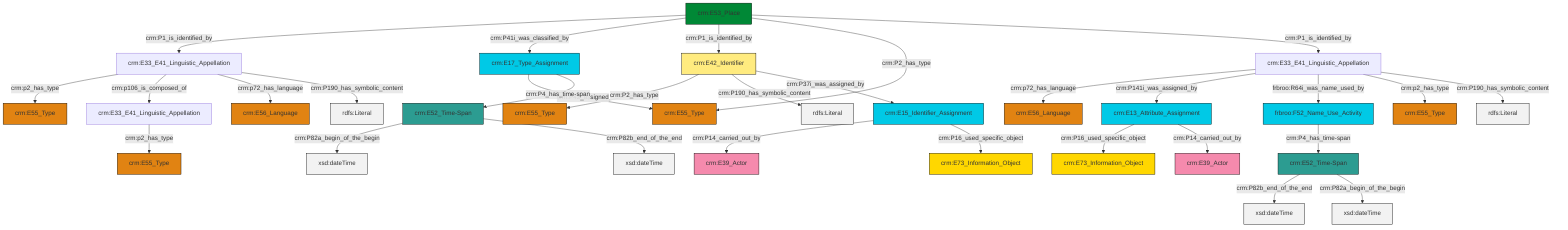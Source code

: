 graph TD
classDef Literal fill:#f2f2f2,stroke:#000000;
classDef CRM_Entity fill:#FFFFFF,stroke:#000000;
classDef Temporal_Entity fill:#00C9E6, stroke:#000000;
classDef Type fill:#E18312, stroke:#000000;
classDef Time-Span fill:#2C9C91, stroke:#000000;
classDef Appellation fill:#FFEB7F, stroke:#000000;
classDef Place fill:#008836, stroke:#000000;
classDef Persistent_Item fill:#B266B2, stroke:#000000;
classDef Conceptual_Object fill:#FFD700, stroke:#000000;
classDef Physical_Thing fill:#D2B48C, stroke:#000000;
classDef Actor fill:#f58aad, stroke:#000000;
classDef PC_Classes fill:#4ce600, stroke:#000000;
classDef Multi fill:#cccccc,stroke:#000000;

0["frbroo:F52_Name_Use_Activity"]:::Temporal_Entity -->|crm:P4_has_time-span| 1["crm:E52_Time-Span"]:::Time-Span
2["crm:E13_Attribute_Assignment"]:::Temporal_Entity -->|crm:P16_used_specific_object| 3["crm:E73_Information_Object"]:::Conceptual_Object
4["crm:E15_Identifier_Assignment"]:::Temporal_Entity -->|crm:P14_carried_out_by| 5["crm:E39_Actor"]:::Actor
7["crm:E33_E41_Linguistic_Appellation"]:::Default -->|crm:p72_has_language| 8["crm:E56_Language"]:::Type
9["crm:E53_Place"]:::Place -->|crm:P1_is_identified_by| 10["crm:E33_E41_Linguistic_Appellation"]:::Default
15["crm:E52_Time-Span"]:::Time-Span -->|crm:P82a_begin_of_the_begin| 16[xsd:dateTime]:::Literal
7["crm:E33_E41_Linguistic_Appellation"]:::Default -->|crm:P141i_was_assigned_by| 2["crm:E13_Attribute_Assignment"]:::Temporal_Entity
4["crm:E15_Identifier_Assignment"]:::Temporal_Entity -->|crm:P16_used_specific_object| 21["crm:E73_Information_Object"]:::Conceptual_Object
1["crm:E52_Time-Span"]:::Time-Span -->|crm:P82b_end_of_the_end| 26[xsd:dateTime]:::Literal
13["crm:E17_Type_Assignment"]:::Temporal_Entity -->|crm:P42_assigned| 27["crm:E55_Type"]:::Type
7["crm:E33_E41_Linguistic_Appellation"]:::Default -->|frbroo:R64i_was_name_used_by| 0["frbroo:F52_Name_Use_Activity"]:::Temporal_Entity
10["crm:E33_E41_Linguistic_Appellation"]:::Default -->|crm:p2_has_type| 11["crm:E55_Type"]:::Type
9["crm:E53_Place"]:::Place -->|crm:P41i_was_classified_by| 13["crm:E17_Type_Assignment"]:::Temporal_Entity
7["crm:E33_E41_Linguistic_Appellation"]:::Default -->|crm:p2_has_type| 31["crm:E55_Type"]:::Type
7["crm:E33_E41_Linguistic_Appellation"]:::Default -->|crm:P190_has_symbolic_content| 32[rdfs:Literal]:::Literal
33["crm:E42_Identifier"]:::Appellation -->|crm:P2_has_type| 34["crm:E55_Type"]:::Type
9["crm:E53_Place"]:::Place -->|crm:P1_is_identified_by| 33["crm:E42_Identifier"]:::Appellation
9["crm:E53_Place"]:::Place -->|crm:P2_has_type| 27["crm:E55_Type"]:::Type
10["crm:E33_E41_Linguistic_Appellation"]:::Default -->|crm:p106_is_composed_of| 17["crm:E33_E41_Linguistic_Appellation"]:::Default
10["crm:E33_E41_Linguistic_Appellation"]:::Default -->|crm:p72_has_language| 19["crm:E56_Language"]:::Type
15["crm:E52_Time-Span"]:::Time-Span -->|crm:P82b_end_of_the_end| 38[xsd:dateTime]:::Literal
17["crm:E33_E41_Linguistic_Appellation"]:::Default -->|crm:p2_has_type| 39["crm:E55_Type"]:::Type
9["crm:E53_Place"]:::Place -->|crm:P1_is_identified_by| 7["crm:E33_E41_Linguistic_Appellation"]:::Default
2["crm:E13_Attribute_Assignment"]:::Temporal_Entity -->|crm:P14_carried_out_by| 22["crm:E39_Actor"]:::Actor
33["crm:E42_Identifier"]:::Appellation -->|crm:P190_has_symbolic_content| 44[rdfs:Literal]:::Literal
10["crm:E33_E41_Linguistic_Appellation"]:::Default -->|crm:P190_has_symbolic_content| 46[rdfs:Literal]:::Literal
13["crm:E17_Type_Assignment"]:::Temporal_Entity -->|crm:P4_has_time-span| 15["crm:E52_Time-Span"]:::Time-Span
33["crm:E42_Identifier"]:::Appellation -->|crm:P37i_was_assigned_by| 4["crm:E15_Identifier_Assignment"]:::Temporal_Entity
1["crm:E52_Time-Span"]:::Time-Span -->|crm:P82a_begin_of_the_begin| 49[xsd:dateTime]:::Literal